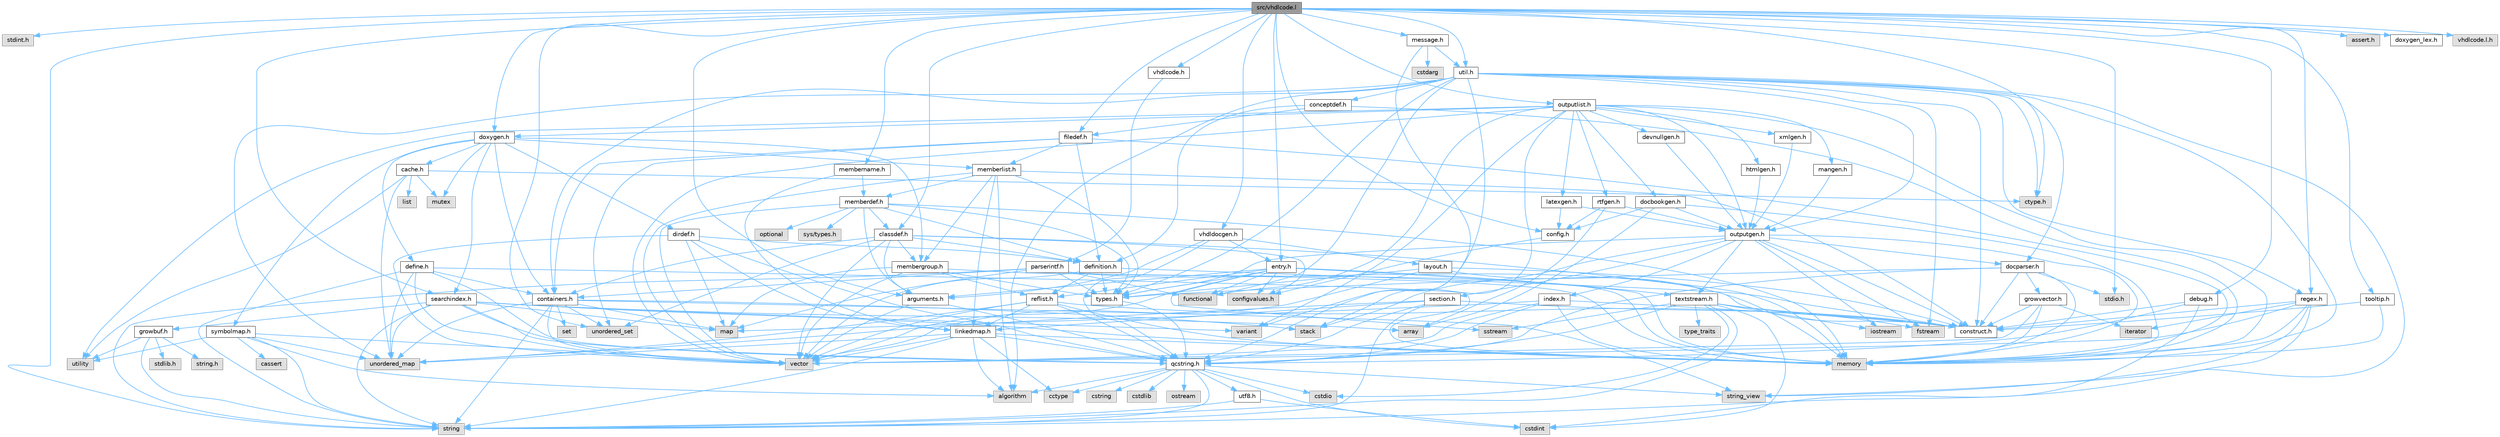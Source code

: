 digraph "src/vhdlcode.l"
{
 // INTERACTIVE_SVG=YES
 // LATEX_PDF_SIZE
  bgcolor="transparent";
  edge [fontname=Helvetica,fontsize=10,labelfontname=Helvetica,labelfontsize=10];
  node [fontname=Helvetica,fontsize=10,shape=box,height=0.2,width=0.4];
  Node1 [id="Node000001",label="src/vhdlcode.l",height=0.2,width=0.4,color="gray40", fillcolor="grey60", style="filled", fontcolor="black",tooltip=" "];
  Node1 -> Node2 [id="edge1_Node000001_Node000002",color="steelblue1",style="solid",tooltip=" "];
  Node2 [id="Node000002",label="stdint.h",height=0.2,width=0.4,color="grey60", fillcolor="#E0E0E0", style="filled",tooltip=" "];
  Node1 -> Node3 [id="edge2_Node000001_Node000003",color="steelblue1",style="solid",tooltip=" "];
  Node3 [id="Node000003",label="unordered_set",height=0.2,width=0.4,color="grey60", fillcolor="#E0E0E0", style="filled",tooltip=" "];
  Node1 -> Node4 [id="edge3_Node000001_Node000004",color="steelblue1",style="solid",tooltip=" "];
  Node4 [id="Node000004",label="string",height=0.2,width=0.4,color="grey60", fillcolor="#E0E0E0", style="filled",tooltip=" "];
  Node1 -> Node5 [id="edge4_Node000001_Node000005",color="steelblue1",style="solid",tooltip=" "];
  Node5 [id="Node000005",label="stdio.h",height=0.2,width=0.4,color="grey60", fillcolor="#E0E0E0", style="filled",tooltip=" "];
  Node1 -> Node6 [id="edge5_Node000001_Node000006",color="steelblue1",style="solid",tooltip=" "];
  Node6 [id="Node000006",label="assert.h",height=0.2,width=0.4,color="grey60", fillcolor="#E0E0E0", style="filled",tooltip=" "];
  Node1 -> Node7 [id="edge6_Node000001_Node000007",color="steelblue1",style="solid",tooltip=" "];
  Node7 [id="Node000007",label="ctype.h",height=0.2,width=0.4,color="grey60", fillcolor="#E0E0E0", style="filled",tooltip=" "];
  Node1 -> Node8 [id="edge7_Node000001_Node000008",color="steelblue1",style="solid",tooltip=" "];
  Node8 [id="Node000008",label="vhdlcode.h",height=0.2,width=0.4,color="grey40", fillcolor="white", style="filled",URL="$d7/dfe/vhdlcode_8h.html",tooltip=" "];
  Node8 -> Node9 [id="edge8_Node000008_Node000009",color="steelblue1",style="solid",tooltip=" "];
  Node9 [id="Node000009",label="parserintf.h",height=0.2,width=0.4,color="grey40", fillcolor="white", style="filled",URL="$da/d55/parserintf_8h.html",tooltip=" "];
  Node9 -> Node10 [id="edge9_Node000009_Node000010",color="steelblue1",style="solid",tooltip=" "];
  Node10 [id="Node000010",label="functional",height=0.2,width=0.4,color="grey60", fillcolor="#E0E0E0", style="filled",tooltip=" "];
  Node9 -> Node11 [id="edge10_Node000009_Node000011",color="steelblue1",style="solid",tooltip=" "];
  Node11 [id="Node000011",label="memory",height=0.2,width=0.4,color="grey60", fillcolor="#E0E0E0", style="filled",tooltip=" "];
  Node9 -> Node12 [id="edge11_Node000009_Node000012",color="steelblue1",style="solid",tooltip=" "];
  Node12 [id="Node000012",label="map",height=0.2,width=0.4,color="grey60", fillcolor="#E0E0E0", style="filled",tooltip=" "];
  Node9 -> Node4 [id="edge12_Node000009_Node000004",color="steelblue1",style="solid",tooltip=" "];
  Node9 -> Node13 [id="edge13_Node000009_Node000013",color="steelblue1",style="solid",tooltip=" "];
  Node13 [id="Node000013",label="types.h",height=0.2,width=0.4,color="grey40", fillcolor="white", style="filled",URL="$d9/d49/types_8h.html",tooltip="This file contains a number of basic enums and types."];
  Node13 -> Node14 [id="edge14_Node000013_Node000014",color="steelblue1",style="solid",tooltip=" "];
  Node14 [id="Node000014",label="qcstring.h",height=0.2,width=0.4,color="grey40", fillcolor="white", style="filled",URL="$d7/d5c/qcstring_8h.html",tooltip=" "];
  Node14 -> Node4 [id="edge15_Node000014_Node000004",color="steelblue1",style="solid",tooltip=" "];
  Node14 -> Node15 [id="edge16_Node000014_Node000015",color="steelblue1",style="solid",tooltip=" "];
  Node15 [id="Node000015",label="string_view",height=0.2,width=0.4,color="grey60", fillcolor="#E0E0E0", style="filled",tooltip=" "];
  Node14 -> Node16 [id="edge17_Node000014_Node000016",color="steelblue1",style="solid",tooltip=" "];
  Node16 [id="Node000016",label="algorithm",height=0.2,width=0.4,color="grey60", fillcolor="#E0E0E0", style="filled",tooltip=" "];
  Node14 -> Node17 [id="edge18_Node000014_Node000017",color="steelblue1",style="solid",tooltip=" "];
  Node17 [id="Node000017",label="cctype",height=0.2,width=0.4,color="grey60", fillcolor="#E0E0E0", style="filled",tooltip=" "];
  Node14 -> Node18 [id="edge19_Node000014_Node000018",color="steelblue1",style="solid",tooltip=" "];
  Node18 [id="Node000018",label="cstring",height=0.2,width=0.4,color="grey60", fillcolor="#E0E0E0", style="filled",tooltip=" "];
  Node14 -> Node19 [id="edge20_Node000014_Node000019",color="steelblue1",style="solid",tooltip=" "];
  Node19 [id="Node000019",label="cstdio",height=0.2,width=0.4,color="grey60", fillcolor="#E0E0E0", style="filled",tooltip=" "];
  Node14 -> Node20 [id="edge21_Node000014_Node000020",color="steelblue1",style="solid",tooltip=" "];
  Node20 [id="Node000020",label="cstdlib",height=0.2,width=0.4,color="grey60", fillcolor="#E0E0E0", style="filled",tooltip=" "];
  Node14 -> Node21 [id="edge22_Node000014_Node000021",color="steelblue1",style="solid",tooltip=" "];
  Node21 [id="Node000021",label="cstdint",height=0.2,width=0.4,color="grey60", fillcolor="#E0E0E0", style="filled",tooltip=" "];
  Node14 -> Node22 [id="edge23_Node000014_Node000022",color="steelblue1",style="solid",tooltip=" "];
  Node22 [id="Node000022",label="ostream",height=0.2,width=0.4,color="grey60", fillcolor="#E0E0E0", style="filled",tooltip=" "];
  Node14 -> Node23 [id="edge24_Node000014_Node000023",color="steelblue1",style="solid",tooltip=" "];
  Node23 [id="Node000023",label="utf8.h",height=0.2,width=0.4,color="grey40", fillcolor="white", style="filled",URL="$db/d7c/utf8_8h.html",tooltip="Various UTF8 related helper functions."];
  Node23 -> Node21 [id="edge25_Node000023_Node000021",color="steelblue1",style="solid",tooltip=" "];
  Node23 -> Node4 [id="edge26_Node000023_Node000004",color="steelblue1",style="solid",tooltip=" "];
  Node9 -> Node24 [id="edge27_Node000009_Node000024",color="steelblue1",style="solid",tooltip=" "];
  Node24 [id="Node000024",label="containers.h",height=0.2,width=0.4,color="grey40", fillcolor="white", style="filled",URL="$d5/d75/containers_8h.html",tooltip=" "];
  Node24 -> Node25 [id="edge28_Node000024_Node000025",color="steelblue1",style="solid",tooltip=" "];
  Node25 [id="Node000025",label="vector",height=0.2,width=0.4,color="grey60", fillcolor="#E0E0E0", style="filled",tooltip=" "];
  Node24 -> Node4 [id="edge29_Node000024_Node000004",color="steelblue1",style="solid",tooltip=" "];
  Node24 -> Node15 [id="edge30_Node000024_Node000015",color="steelblue1",style="solid",tooltip=" "];
  Node24 -> Node26 [id="edge31_Node000024_Node000026",color="steelblue1",style="solid",tooltip=" "];
  Node26 [id="Node000026",label="set",height=0.2,width=0.4,color="grey60", fillcolor="#E0E0E0", style="filled",tooltip=" "];
  Node24 -> Node12 [id="edge32_Node000024_Node000012",color="steelblue1",style="solid",tooltip=" "];
  Node24 -> Node3 [id="edge33_Node000024_Node000003",color="steelblue1",style="solid",tooltip=" "];
  Node24 -> Node27 [id="edge34_Node000024_Node000027",color="steelblue1",style="solid",tooltip=" "];
  Node27 [id="Node000027",label="unordered_map",height=0.2,width=0.4,color="grey60", fillcolor="#E0E0E0", style="filled",tooltip=" "];
  Node24 -> Node28 [id="edge35_Node000024_Node000028",color="steelblue1",style="solid",tooltip=" "];
  Node28 [id="Node000028",label="stack",height=0.2,width=0.4,color="grey60", fillcolor="#E0E0E0", style="filled",tooltip=" "];
  Node9 -> Node29 [id="edge36_Node000009_Node000029",color="steelblue1",style="solid",tooltip=" "];
  Node29 [id="Node000029",label="construct.h",height=0.2,width=0.4,color="grey40", fillcolor="white", style="filled",URL="$d7/dfc/construct_8h.html",tooltip=" "];
  Node1 -> Node30 [id="edge37_Node000001_Node000030",color="steelblue1",style="solid",tooltip=" "];
  Node30 [id="Node000030",label="entry.h",height=0.2,width=0.4,color="grey40", fillcolor="white", style="filled",URL="$d1/dc6/entry_8h.html",tooltip=" "];
  Node30 -> Node25 [id="edge38_Node000030_Node000025",color="steelblue1",style="solid",tooltip=" "];
  Node30 -> Node11 [id="edge39_Node000030_Node000011",color="steelblue1",style="solid",tooltip=" "];
  Node30 -> Node31 [id="edge40_Node000030_Node000031",color="steelblue1",style="solid",tooltip=" "];
  Node31 [id="Node000031",label="sstream",height=0.2,width=0.4,color="grey60", fillcolor="#E0E0E0", style="filled",tooltip=" "];
  Node30 -> Node10 [id="edge41_Node000030_Node000010",color="steelblue1",style="solid",tooltip=" "];
  Node30 -> Node13 [id="edge42_Node000030_Node000013",color="steelblue1",style="solid",tooltip=" "];
  Node30 -> Node32 [id="edge43_Node000030_Node000032",color="steelblue1",style="solid",tooltip=" "];
  Node32 [id="Node000032",label="arguments.h",height=0.2,width=0.4,color="grey40", fillcolor="white", style="filled",URL="$df/d9b/arguments_8h.html",tooltip=" "];
  Node32 -> Node25 [id="edge44_Node000032_Node000025",color="steelblue1",style="solid",tooltip=" "];
  Node32 -> Node14 [id="edge45_Node000032_Node000014",color="steelblue1",style="solid",tooltip=" "];
  Node30 -> Node33 [id="edge46_Node000030_Node000033",color="steelblue1",style="solid",tooltip=" "];
  Node33 [id="Node000033",label="reflist.h",height=0.2,width=0.4,color="grey40", fillcolor="white", style="filled",URL="$d1/d02/reflist_8h.html",tooltip=" "];
  Node33 -> Node25 [id="edge47_Node000033_Node000025",color="steelblue1",style="solid",tooltip=" "];
  Node33 -> Node27 [id="edge48_Node000033_Node000027",color="steelblue1",style="solid",tooltip=" "];
  Node33 -> Node11 [id="edge49_Node000033_Node000011",color="steelblue1",style="solid",tooltip=" "];
  Node33 -> Node14 [id="edge50_Node000033_Node000014",color="steelblue1",style="solid",tooltip=" "];
  Node33 -> Node34 [id="edge51_Node000033_Node000034",color="steelblue1",style="solid",tooltip=" "];
  Node34 [id="Node000034",label="linkedmap.h",height=0.2,width=0.4,color="grey40", fillcolor="white", style="filled",URL="$da/de1/linkedmap_8h.html",tooltip=" "];
  Node34 -> Node27 [id="edge52_Node000034_Node000027",color="steelblue1",style="solid",tooltip=" "];
  Node34 -> Node25 [id="edge53_Node000034_Node000025",color="steelblue1",style="solid",tooltip=" "];
  Node34 -> Node11 [id="edge54_Node000034_Node000011",color="steelblue1",style="solid",tooltip=" "];
  Node34 -> Node4 [id="edge55_Node000034_Node000004",color="steelblue1",style="solid",tooltip=" "];
  Node34 -> Node16 [id="edge56_Node000034_Node000016",color="steelblue1",style="solid",tooltip=" "];
  Node34 -> Node17 [id="edge57_Node000034_Node000017",color="steelblue1",style="solid",tooltip=" "];
  Node34 -> Node14 [id="edge58_Node000034_Node000014",color="steelblue1",style="solid",tooltip=" "];
  Node33 -> Node29 [id="edge59_Node000033_Node000029",color="steelblue1",style="solid",tooltip=" "];
  Node30 -> Node35 [id="edge60_Node000030_Node000035",color="steelblue1",style="solid",tooltip=" "];
  Node35 [id="Node000035",label="textstream.h",height=0.2,width=0.4,color="grey40", fillcolor="white", style="filled",URL="$d4/d7d/textstream_8h.html",tooltip=" "];
  Node35 -> Node4 [id="edge61_Node000035_Node000004",color="steelblue1",style="solid",tooltip=" "];
  Node35 -> Node36 [id="edge62_Node000035_Node000036",color="steelblue1",style="solid",tooltip=" "];
  Node36 [id="Node000036",label="iostream",height=0.2,width=0.4,color="grey60", fillcolor="#E0E0E0", style="filled",tooltip=" "];
  Node35 -> Node31 [id="edge63_Node000035_Node000031",color="steelblue1",style="solid",tooltip=" "];
  Node35 -> Node21 [id="edge64_Node000035_Node000021",color="steelblue1",style="solid",tooltip=" "];
  Node35 -> Node19 [id="edge65_Node000035_Node000019",color="steelblue1",style="solid",tooltip=" "];
  Node35 -> Node37 [id="edge66_Node000035_Node000037",color="steelblue1",style="solid",tooltip=" "];
  Node37 [id="Node000037",label="fstream",height=0.2,width=0.4,color="grey60", fillcolor="#E0E0E0", style="filled",tooltip=" "];
  Node35 -> Node38 [id="edge67_Node000035_Node000038",color="steelblue1",style="solid",tooltip=" "];
  Node38 [id="Node000038",label="type_traits",height=0.2,width=0.4,color="grey60", fillcolor="#E0E0E0", style="filled",tooltip=" "];
  Node35 -> Node14 [id="edge68_Node000035_Node000014",color="steelblue1",style="solid",tooltip=" "];
  Node35 -> Node29 [id="edge69_Node000035_Node000029",color="steelblue1",style="solid",tooltip=" "];
  Node30 -> Node39 [id="edge70_Node000030_Node000039",color="steelblue1",style="solid",tooltip=" "];
  Node39 [id="Node000039",label="configvalues.h",height=0.2,width=0.4,color="grey60", fillcolor="#E0E0E0", style="filled",tooltip=" "];
  Node1 -> Node40 [id="edge71_Node000001_Node000040",color="steelblue1",style="solid",tooltip=" "];
  Node40 [id="Node000040",label="doxygen.h",height=0.2,width=0.4,color="grey40", fillcolor="white", style="filled",URL="$d1/da1/doxygen_8h.html",tooltip=" "];
  Node40 -> Node41 [id="edge72_Node000040_Node000041",color="steelblue1",style="solid",tooltip=" "];
  Node41 [id="Node000041",label="mutex",height=0.2,width=0.4,color="grey60", fillcolor="#E0E0E0", style="filled",tooltip=" "];
  Node40 -> Node24 [id="edge73_Node000040_Node000024",color="steelblue1",style="solid",tooltip=" "];
  Node40 -> Node42 [id="edge74_Node000040_Node000042",color="steelblue1",style="solid",tooltip=" "];
  Node42 [id="Node000042",label="membergroup.h",height=0.2,width=0.4,color="grey40", fillcolor="white", style="filled",URL="$d9/d11/membergroup_8h.html",tooltip=" "];
  Node42 -> Node25 [id="edge75_Node000042_Node000025",color="steelblue1",style="solid",tooltip=" "];
  Node42 -> Node12 [id="edge76_Node000042_Node000012",color="steelblue1",style="solid",tooltip=" "];
  Node42 -> Node11 [id="edge77_Node000042_Node000011",color="steelblue1",style="solid",tooltip=" "];
  Node42 -> Node13 [id="edge78_Node000042_Node000013",color="steelblue1",style="solid",tooltip=" "];
  Node42 -> Node33 [id="edge79_Node000042_Node000033",color="steelblue1",style="solid",tooltip=" "];
  Node40 -> Node43 [id="edge80_Node000040_Node000043",color="steelblue1",style="solid",tooltip=" "];
  Node43 [id="Node000043",label="dirdef.h",height=0.2,width=0.4,color="grey40", fillcolor="white", style="filled",URL="$d6/d15/dirdef_8h.html",tooltip=" "];
  Node43 -> Node25 [id="edge81_Node000043_Node000025",color="steelblue1",style="solid",tooltip=" "];
  Node43 -> Node12 [id="edge82_Node000043_Node000012",color="steelblue1",style="solid",tooltip=" "];
  Node43 -> Node14 [id="edge83_Node000043_Node000014",color="steelblue1",style="solid",tooltip=" "];
  Node43 -> Node34 [id="edge84_Node000043_Node000034",color="steelblue1",style="solid",tooltip=" "];
  Node43 -> Node44 [id="edge85_Node000043_Node000044",color="steelblue1",style="solid",tooltip=" "];
  Node44 [id="Node000044",label="definition.h",height=0.2,width=0.4,color="grey40", fillcolor="white", style="filled",URL="$df/da1/definition_8h.html",tooltip=" "];
  Node44 -> Node25 [id="edge86_Node000044_Node000025",color="steelblue1",style="solid",tooltip=" "];
  Node44 -> Node13 [id="edge87_Node000044_Node000013",color="steelblue1",style="solid",tooltip=" "];
  Node44 -> Node33 [id="edge88_Node000044_Node000033",color="steelblue1",style="solid",tooltip=" "];
  Node44 -> Node29 [id="edge89_Node000044_Node000029",color="steelblue1",style="solid",tooltip=" "];
  Node40 -> Node45 [id="edge90_Node000040_Node000045",color="steelblue1",style="solid",tooltip=" "];
  Node45 [id="Node000045",label="memberlist.h",height=0.2,width=0.4,color="grey40", fillcolor="white", style="filled",URL="$dd/d78/memberlist_8h.html",tooltip=" "];
  Node45 -> Node25 [id="edge91_Node000045_Node000025",color="steelblue1",style="solid",tooltip=" "];
  Node45 -> Node16 [id="edge92_Node000045_Node000016",color="steelblue1",style="solid",tooltip=" "];
  Node45 -> Node46 [id="edge93_Node000045_Node000046",color="steelblue1",style="solid",tooltip=" "];
  Node46 [id="Node000046",label="memberdef.h",height=0.2,width=0.4,color="grey40", fillcolor="white", style="filled",URL="$d4/d46/memberdef_8h.html",tooltip=" "];
  Node46 -> Node25 [id="edge94_Node000046_Node000025",color="steelblue1",style="solid",tooltip=" "];
  Node46 -> Node11 [id="edge95_Node000046_Node000011",color="steelblue1",style="solid",tooltip=" "];
  Node46 -> Node47 [id="edge96_Node000046_Node000047",color="steelblue1",style="solid",tooltip=" "];
  Node47 [id="Node000047",label="optional",height=0.2,width=0.4,color="grey60", fillcolor="#E0E0E0", style="filled",tooltip=" "];
  Node46 -> Node48 [id="edge97_Node000046_Node000048",color="steelblue1",style="solid",tooltip=" "];
  Node48 [id="Node000048",label="sys/types.h",height=0.2,width=0.4,color="grey60", fillcolor="#E0E0E0", style="filled",tooltip=" "];
  Node46 -> Node13 [id="edge98_Node000046_Node000013",color="steelblue1",style="solid",tooltip=" "];
  Node46 -> Node44 [id="edge99_Node000046_Node000044",color="steelblue1",style="solid",tooltip=" "];
  Node46 -> Node32 [id="edge100_Node000046_Node000032",color="steelblue1",style="solid",tooltip=" "];
  Node46 -> Node49 [id="edge101_Node000046_Node000049",color="steelblue1",style="solid",tooltip=" "];
  Node49 [id="Node000049",label="classdef.h",height=0.2,width=0.4,color="grey40", fillcolor="white", style="filled",URL="$d1/da6/classdef_8h.html",tooltip=" "];
  Node49 -> Node11 [id="edge102_Node000049_Node000011",color="steelblue1",style="solid",tooltip=" "];
  Node49 -> Node25 [id="edge103_Node000049_Node000025",color="steelblue1",style="solid",tooltip=" "];
  Node49 -> Node3 [id="edge104_Node000049_Node000003",color="steelblue1",style="solid",tooltip=" "];
  Node49 -> Node24 [id="edge105_Node000049_Node000024",color="steelblue1",style="solid",tooltip=" "];
  Node49 -> Node44 [id="edge106_Node000049_Node000044",color="steelblue1",style="solid",tooltip=" "];
  Node49 -> Node32 [id="edge107_Node000049_Node000032",color="steelblue1",style="solid",tooltip=" "];
  Node49 -> Node42 [id="edge108_Node000049_Node000042",color="steelblue1",style="solid",tooltip=" "];
  Node49 -> Node39 [id="edge109_Node000049_Node000039",color="steelblue1",style="solid",tooltip=" "];
  Node45 -> Node34 [id="edge110_Node000045_Node000034",color="steelblue1",style="solid",tooltip=" "];
  Node45 -> Node13 [id="edge111_Node000045_Node000013",color="steelblue1",style="solid",tooltip=" "];
  Node45 -> Node42 [id="edge112_Node000045_Node000042",color="steelblue1",style="solid",tooltip=" "];
  Node45 -> Node29 [id="edge113_Node000045_Node000029",color="steelblue1",style="solid",tooltip=" "];
  Node40 -> Node50 [id="edge114_Node000040_Node000050",color="steelblue1",style="solid",tooltip=" "];
  Node50 [id="Node000050",label="define.h",height=0.2,width=0.4,color="grey40", fillcolor="white", style="filled",URL="$df/d67/define_8h.html",tooltip=" "];
  Node50 -> Node25 [id="edge115_Node000050_Node000025",color="steelblue1",style="solid",tooltip=" "];
  Node50 -> Node11 [id="edge116_Node000050_Node000011",color="steelblue1",style="solid",tooltip=" "];
  Node50 -> Node4 [id="edge117_Node000050_Node000004",color="steelblue1",style="solid",tooltip=" "];
  Node50 -> Node27 [id="edge118_Node000050_Node000027",color="steelblue1",style="solid",tooltip=" "];
  Node50 -> Node14 [id="edge119_Node000050_Node000014",color="steelblue1",style="solid",tooltip=" "];
  Node50 -> Node24 [id="edge120_Node000050_Node000024",color="steelblue1",style="solid",tooltip=" "];
  Node40 -> Node51 [id="edge121_Node000040_Node000051",color="steelblue1",style="solid",tooltip=" "];
  Node51 [id="Node000051",label="cache.h",height=0.2,width=0.4,color="grey40", fillcolor="white", style="filled",URL="$d3/d26/cache_8h.html",tooltip=" "];
  Node51 -> Node52 [id="edge122_Node000051_Node000052",color="steelblue1",style="solid",tooltip=" "];
  Node52 [id="Node000052",label="list",height=0.2,width=0.4,color="grey60", fillcolor="#E0E0E0", style="filled",tooltip=" "];
  Node51 -> Node27 [id="edge123_Node000051_Node000027",color="steelblue1",style="solid",tooltip=" "];
  Node51 -> Node41 [id="edge124_Node000051_Node000041",color="steelblue1",style="solid",tooltip=" "];
  Node51 -> Node53 [id="edge125_Node000051_Node000053",color="steelblue1",style="solid",tooltip=" "];
  Node53 [id="Node000053",label="utility",height=0.2,width=0.4,color="grey60", fillcolor="#E0E0E0", style="filled",tooltip=" "];
  Node51 -> Node7 [id="edge126_Node000051_Node000007",color="steelblue1",style="solid",tooltip=" "];
  Node40 -> Node54 [id="edge127_Node000040_Node000054",color="steelblue1",style="solid",tooltip=" "];
  Node54 [id="Node000054",label="symbolmap.h",height=0.2,width=0.4,color="grey40", fillcolor="white", style="filled",URL="$d7/ddd/symbolmap_8h.html",tooltip=" "];
  Node54 -> Node16 [id="edge128_Node000054_Node000016",color="steelblue1",style="solid",tooltip=" "];
  Node54 -> Node27 [id="edge129_Node000054_Node000027",color="steelblue1",style="solid",tooltip=" "];
  Node54 -> Node25 [id="edge130_Node000054_Node000025",color="steelblue1",style="solid",tooltip=" "];
  Node54 -> Node4 [id="edge131_Node000054_Node000004",color="steelblue1",style="solid",tooltip=" "];
  Node54 -> Node53 [id="edge132_Node000054_Node000053",color="steelblue1",style="solid",tooltip=" "];
  Node54 -> Node55 [id="edge133_Node000054_Node000055",color="steelblue1",style="solid",tooltip=" "];
  Node55 [id="Node000055",label="cassert",height=0.2,width=0.4,color="grey60", fillcolor="#E0E0E0", style="filled",tooltip=" "];
  Node40 -> Node56 [id="edge134_Node000040_Node000056",color="steelblue1",style="solid",tooltip=" "];
  Node56 [id="Node000056",label="searchindex.h",height=0.2,width=0.4,color="grey40", fillcolor="white", style="filled",URL="$de/d07/searchindex_8h.html",tooltip="Web server based search engine."];
  Node56 -> Node11 [id="edge135_Node000056_Node000011",color="steelblue1",style="solid",tooltip=" "];
  Node56 -> Node25 [id="edge136_Node000056_Node000025",color="steelblue1",style="solid",tooltip=" "];
  Node56 -> Node12 [id="edge137_Node000056_Node000012",color="steelblue1",style="solid",tooltip=" "];
  Node56 -> Node27 [id="edge138_Node000056_Node000027",color="steelblue1",style="solid",tooltip=" "];
  Node56 -> Node4 [id="edge139_Node000056_Node000004",color="steelblue1",style="solid",tooltip=" "];
  Node56 -> Node57 [id="edge140_Node000056_Node000057",color="steelblue1",style="solid",tooltip=" "];
  Node57 [id="Node000057",label="array",height=0.2,width=0.4,color="grey60", fillcolor="#E0E0E0", style="filled",tooltip=" "];
  Node56 -> Node58 [id="edge141_Node000056_Node000058",color="steelblue1",style="solid",tooltip=" "];
  Node58 [id="Node000058",label="variant",height=0.2,width=0.4,color="grey60", fillcolor="#E0E0E0", style="filled",tooltip=" "];
  Node56 -> Node14 [id="edge142_Node000056_Node000014",color="steelblue1",style="solid",tooltip=" "];
  Node56 -> Node59 [id="edge143_Node000056_Node000059",color="steelblue1",style="solid",tooltip=" "];
  Node59 [id="Node000059",label="growbuf.h",height=0.2,width=0.4,color="grey40", fillcolor="white", style="filled",URL="$dd/d72/growbuf_8h.html",tooltip=" "];
  Node59 -> Node53 [id="edge144_Node000059_Node000053",color="steelblue1",style="solid",tooltip=" "];
  Node59 -> Node60 [id="edge145_Node000059_Node000060",color="steelblue1",style="solid",tooltip=" "];
  Node60 [id="Node000060",label="stdlib.h",height=0.2,width=0.4,color="grey60", fillcolor="#E0E0E0", style="filled",tooltip=" "];
  Node59 -> Node61 [id="edge146_Node000059_Node000061",color="steelblue1",style="solid",tooltip=" "];
  Node61 [id="Node000061",label="string.h",height=0.2,width=0.4,color="grey60", fillcolor="#E0E0E0", style="filled",tooltip=" "];
  Node59 -> Node4 [id="edge147_Node000059_Node000004",color="steelblue1",style="solid",tooltip=" "];
  Node1 -> Node62 [id="edge148_Node000001_Node000062",color="steelblue1",style="solid",tooltip=" "];
  Node62 [id="Node000062",label="message.h",height=0.2,width=0.4,color="grey40", fillcolor="white", style="filled",URL="$d2/d0d/message_8h.html",tooltip=" "];
  Node62 -> Node63 [id="edge149_Node000062_Node000063",color="steelblue1",style="solid",tooltip=" "];
  Node63 [id="Node000063",label="cstdarg",height=0.2,width=0.4,color="grey60", fillcolor="#E0E0E0", style="filled",tooltip=" "];
  Node62 -> Node14 [id="edge150_Node000062_Node000014",color="steelblue1",style="solid",tooltip=" "];
  Node62 -> Node64 [id="edge151_Node000062_Node000064",color="steelblue1",style="solid",tooltip=" "];
  Node64 [id="Node000064",label="util.h",height=0.2,width=0.4,color="grey40", fillcolor="white", style="filled",URL="$d8/d3c/util_8h.html",tooltip="A bunch of utility functions."];
  Node64 -> Node11 [id="edge152_Node000064_Node000011",color="steelblue1",style="solid",tooltip=" "];
  Node64 -> Node27 [id="edge153_Node000064_Node000027",color="steelblue1",style="solid",tooltip=" "];
  Node64 -> Node16 [id="edge154_Node000064_Node000016",color="steelblue1",style="solid",tooltip=" "];
  Node64 -> Node10 [id="edge155_Node000064_Node000010",color="steelblue1",style="solid",tooltip=" "];
  Node64 -> Node37 [id="edge156_Node000064_Node000037",color="steelblue1",style="solid",tooltip=" "];
  Node64 -> Node58 [id="edge157_Node000064_Node000058",color="steelblue1",style="solid",tooltip=" "];
  Node64 -> Node15 [id="edge158_Node000064_Node000015",color="steelblue1",style="solid",tooltip=" "];
  Node64 -> Node7 [id="edge159_Node000064_Node000007",color="steelblue1",style="solid",tooltip=" "];
  Node64 -> Node13 [id="edge160_Node000064_Node000013",color="steelblue1",style="solid",tooltip=" "];
  Node64 -> Node65 [id="edge161_Node000064_Node000065",color="steelblue1",style="solid",tooltip=" "];
  Node65 [id="Node000065",label="docparser.h",height=0.2,width=0.4,color="grey40", fillcolor="white", style="filled",URL="$de/d9c/docparser_8h.html",tooltip=" "];
  Node65 -> Node5 [id="edge162_Node000065_Node000005",color="steelblue1",style="solid",tooltip=" "];
  Node65 -> Node11 [id="edge163_Node000065_Node000011",color="steelblue1",style="solid",tooltip=" "];
  Node65 -> Node14 [id="edge164_Node000065_Node000014",color="steelblue1",style="solid",tooltip=" "];
  Node65 -> Node66 [id="edge165_Node000065_Node000066",color="steelblue1",style="solid",tooltip=" "];
  Node66 [id="Node000066",label="growvector.h",height=0.2,width=0.4,color="grey40", fillcolor="white", style="filled",URL="$d7/d50/growvector_8h.html",tooltip=" "];
  Node66 -> Node25 [id="edge166_Node000066_Node000025",color="steelblue1",style="solid",tooltip=" "];
  Node66 -> Node11 [id="edge167_Node000066_Node000011",color="steelblue1",style="solid",tooltip=" "];
  Node66 -> Node67 [id="edge168_Node000066_Node000067",color="steelblue1",style="solid",tooltip=" "];
  Node67 [id="Node000067",label="iterator",height=0.2,width=0.4,color="grey60", fillcolor="#E0E0E0", style="filled",tooltip=" "];
  Node66 -> Node29 [id="edge169_Node000066_Node000029",color="steelblue1",style="solid",tooltip=" "];
  Node65 -> Node29 [id="edge170_Node000065_Node000029",color="steelblue1",style="solid",tooltip=" "];
  Node65 -> Node13 [id="edge171_Node000065_Node000013",color="steelblue1",style="solid",tooltip=" "];
  Node64 -> Node24 [id="edge172_Node000064_Node000024",color="steelblue1",style="solid",tooltip=" "];
  Node64 -> Node68 [id="edge173_Node000064_Node000068",color="steelblue1",style="solid",tooltip=" "];
  Node68 [id="Node000068",label="outputgen.h",height=0.2,width=0.4,color="grey40", fillcolor="white", style="filled",URL="$df/d06/outputgen_8h.html",tooltip=" "];
  Node68 -> Node11 [id="edge174_Node000068_Node000011",color="steelblue1",style="solid",tooltip=" "];
  Node68 -> Node28 [id="edge175_Node000068_Node000028",color="steelblue1",style="solid",tooltip=" "];
  Node68 -> Node36 [id="edge176_Node000068_Node000036",color="steelblue1",style="solid",tooltip=" "];
  Node68 -> Node37 [id="edge177_Node000068_Node000037",color="steelblue1",style="solid",tooltip=" "];
  Node68 -> Node13 [id="edge178_Node000068_Node000013",color="steelblue1",style="solid",tooltip=" "];
  Node68 -> Node69 [id="edge179_Node000068_Node000069",color="steelblue1",style="solid",tooltip=" "];
  Node69 [id="Node000069",label="index.h",height=0.2,width=0.4,color="grey40", fillcolor="white", style="filled",URL="$d1/db5/index_8h.html",tooltip=" "];
  Node69 -> Node11 [id="edge180_Node000069_Node000011",color="steelblue1",style="solid",tooltip=" "];
  Node69 -> Node25 [id="edge181_Node000069_Node000025",color="steelblue1",style="solid",tooltip=" "];
  Node69 -> Node12 [id="edge182_Node000069_Node000012",color="steelblue1",style="solid",tooltip=" "];
  Node69 -> Node14 [id="edge183_Node000069_Node000014",color="steelblue1",style="solid",tooltip=" "];
  Node69 -> Node29 [id="edge184_Node000069_Node000029",color="steelblue1",style="solid",tooltip=" "];
  Node68 -> Node70 [id="edge185_Node000068_Node000070",color="steelblue1",style="solid",tooltip=" "];
  Node70 [id="Node000070",label="section.h",height=0.2,width=0.4,color="grey40", fillcolor="white", style="filled",URL="$d1/d2a/section_8h.html",tooltip=" "];
  Node70 -> Node4 [id="edge186_Node000070_Node000004",color="steelblue1",style="solid",tooltip=" "];
  Node70 -> Node27 [id="edge187_Node000070_Node000027",color="steelblue1",style="solid",tooltip=" "];
  Node70 -> Node14 [id="edge188_Node000070_Node000014",color="steelblue1",style="solid",tooltip=" "];
  Node70 -> Node34 [id="edge189_Node000070_Node000034",color="steelblue1",style="solid",tooltip=" "];
  Node70 -> Node29 [id="edge190_Node000070_Node000029",color="steelblue1",style="solid",tooltip=" "];
  Node68 -> Node35 [id="edge191_Node000068_Node000035",color="steelblue1",style="solid",tooltip=" "];
  Node68 -> Node65 [id="edge192_Node000068_Node000065",color="steelblue1",style="solid",tooltip=" "];
  Node68 -> Node29 [id="edge193_Node000068_Node000029",color="steelblue1",style="solid",tooltip=" "];
  Node64 -> Node71 [id="edge194_Node000064_Node000071",color="steelblue1",style="solid",tooltip=" "];
  Node71 [id="Node000071",label="regex.h",height=0.2,width=0.4,color="grey40", fillcolor="white", style="filled",URL="$d1/d21/regex_8h.html",tooltip=" "];
  Node71 -> Node11 [id="edge195_Node000071_Node000011",color="steelblue1",style="solid",tooltip=" "];
  Node71 -> Node4 [id="edge196_Node000071_Node000004",color="steelblue1",style="solid",tooltip=" "];
  Node71 -> Node15 [id="edge197_Node000071_Node000015",color="steelblue1",style="solid",tooltip=" "];
  Node71 -> Node25 [id="edge198_Node000071_Node000025",color="steelblue1",style="solid",tooltip=" "];
  Node71 -> Node67 [id="edge199_Node000071_Node000067",color="steelblue1",style="solid",tooltip=" "];
  Node71 -> Node29 [id="edge200_Node000071_Node000029",color="steelblue1",style="solid",tooltip=" "];
  Node64 -> Node72 [id="edge201_Node000064_Node000072",color="steelblue1",style="solid",tooltip=" "];
  Node72 [id="Node000072",label="conceptdef.h",height=0.2,width=0.4,color="grey40", fillcolor="white", style="filled",URL="$da/df1/conceptdef_8h.html",tooltip=" "];
  Node72 -> Node11 [id="edge202_Node000072_Node000011",color="steelblue1",style="solid",tooltip=" "];
  Node72 -> Node44 [id="edge203_Node000072_Node000044",color="steelblue1",style="solid",tooltip=" "];
  Node72 -> Node73 [id="edge204_Node000072_Node000073",color="steelblue1",style="solid",tooltip=" "];
  Node73 [id="Node000073",label="filedef.h",height=0.2,width=0.4,color="grey40", fillcolor="white", style="filled",URL="$d4/d3a/filedef_8h.html",tooltip=" "];
  Node73 -> Node11 [id="edge205_Node000073_Node000011",color="steelblue1",style="solid",tooltip=" "];
  Node73 -> Node3 [id="edge206_Node000073_Node000003",color="steelblue1",style="solid",tooltip=" "];
  Node73 -> Node44 [id="edge207_Node000073_Node000044",color="steelblue1",style="solid",tooltip=" "];
  Node73 -> Node45 [id="edge208_Node000073_Node000045",color="steelblue1",style="solid",tooltip=" "];
  Node73 -> Node24 [id="edge209_Node000073_Node000024",color="steelblue1",style="solid",tooltip=" "];
  Node64 -> Node29 [id="edge210_Node000064_Node000029",color="steelblue1",style="solid",tooltip=" "];
  Node1 -> Node74 [id="edge211_Node000001_Node000074",color="steelblue1",style="solid",tooltip=" "];
  Node74 [id="Node000074",label="outputlist.h",height=0.2,width=0.4,color="grey40", fillcolor="white", style="filled",URL="$d2/db9/outputlist_8h.html",tooltip=" "];
  Node74 -> Node53 [id="edge212_Node000074_Node000053",color="steelblue1",style="solid",tooltip=" "];
  Node74 -> Node25 [id="edge213_Node000074_Node000025",color="steelblue1",style="solid",tooltip=" "];
  Node74 -> Node11 [id="edge214_Node000074_Node000011",color="steelblue1",style="solid",tooltip=" "];
  Node74 -> Node58 [id="edge215_Node000074_Node000058",color="steelblue1",style="solid",tooltip=" "];
  Node74 -> Node28 [id="edge216_Node000074_Node000028",color="steelblue1",style="solid",tooltip=" "];
  Node74 -> Node10 [id="edge217_Node000074_Node000010",color="steelblue1",style="solid",tooltip=" "];
  Node74 -> Node68 [id="edge218_Node000074_Node000068",color="steelblue1",style="solid",tooltip=" "];
  Node74 -> Node40 [id="edge219_Node000074_Node000040",color="steelblue1",style="solid",tooltip=" "];
  Node74 -> Node75 [id="edge220_Node000074_Node000075",color="steelblue1",style="solid",tooltip=" "];
  Node75 [id="Node000075",label="htmlgen.h",height=0.2,width=0.4,color="grey40", fillcolor="white", style="filled",URL="$d8/d56/htmlgen_8h.html",tooltip=" "];
  Node75 -> Node68 [id="edge221_Node000075_Node000068",color="steelblue1",style="solid",tooltip=" "];
  Node74 -> Node76 [id="edge222_Node000074_Node000076",color="steelblue1",style="solid",tooltip=" "];
  Node76 [id="Node000076",label="latexgen.h",height=0.2,width=0.4,color="grey40", fillcolor="white", style="filled",URL="$d6/d9c/latexgen_8h.html",tooltip=" "];
  Node76 -> Node77 [id="edge223_Node000076_Node000077",color="steelblue1",style="solid",tooltip=" "];
  Node77 [id="Node000077",label="config.h",height=0.2,width=0.4,color="grey40", fillcolor="white", style="filled",URL="$db/d16/config_8h.html",tooltip=" "];
  Node77 -> Node39 [id="edge224_Node000077_Node000039",color="steelblue1",style="solid",tooltip=" "];
  Node76 -> Node68 [id="edge225_Node000076_Node000068",color="steelblue1",style="solid",tooltip=" "];
  Node74 -> Node78 [id="edge226_Node000074_Node000078",color="steelblue1",style="solid",tooltip=" "];
  Node78 [id="Node000078",label="rtfgen.h",height=0.2,width=0.4,color="grey40", fillcolor="white", style="filled",URL="$d4/daa/rtfgen_8h.html",tooltip=" "];
  Node78 -> Node57 [id="edge227_Node000078_Node000057",color="steelblue1",style="solid",tooltip=" "];
  Node78 -> Node77 [id="edge228_Node000078_Node000077",color="steelblue1",style="solid",tooltip=" "];
  Node78 -> Node68 [id="edge229_Node000078_Node000068",color="steelblue1",style="solid",tooltip=" "];
  Node74 -> Node79 [id="edge230_Node000074_Node000079",color="steelblue1",style="solid",tooltip=" "];
  Node79 [id="Node000079",label="mangen.h",height=0.2,width=0.4,color="grey40", fillcolor="white", style="filled",URL="$da/dc0/mangen_8h.html",tooltip=" "];
  Node79 -> Node68 [id="edge231_Node000079_Node000068",color="steelblue1",style="solid",tooltip=" "];
  Node74 -> Node80 [id="edge232_Node000074_Node000080",color="steelblue1",style="solid",tooltip=" "];
  Node80 [id="Node000080",label="docbookgen.h",height=0.2,width=0.4,color="grey40", fillcolor="white", style="filled",URL="$de/dea/docbookgen_8h.html",tooltip=" "];
  Node80 -> Node11 [id="edge233_Node000080_Node000011",color="steelblue1",style="solid",tooltip=" "];
  Node80 -> Node57 [id="edge234_Node000080_Node000057",color="steelblue1",style="solid",tooltip=" "];
  Node80 -> Node77 [id="edge235_Node000080_Node000077",color="steelblue1",style="solid",tooltip=" "];
  Node80 -> Node68 [id="edge236_Node000080_Node000068",color="steelblue1",style="solid",tooltip=" "];
  Node74 -> Node81 [id="edge237_Node000074_Node000081",color="steelblue1",style="solid",tooltip=" "];
  Node81 [id="Node000081",label="xmlgen.h",height=0.2,width=0.4,color="grey40", fillcolor="white", style="filled",URL="$d9/d67/xmlgen_8h.html",tooltip=" "];
  Node81 -> Node68 [id="edge238_Node000081_Node000068",color="steelblue1",style="solid",tooltip=" "];
  Node74 -> Node82 [id="edge239_Node000074_Node000082",color="steelblue1",style="solid",tooltip=" "];
  Node82 [id="Node000082",label="devnullgen.h",height=0.2,width=0.4,color="grey40", fillcolor="white", style="filled",URL="$d8/de5/devnullgen_8h.html",tooltip=" "];
  Node82 -> Node68 [id="edge240_Node000082_Node000068",color="steelblue1",style="solid",tooltip=" "];
  Node1 -> Node64 [id="edge241_Node000001_Node000064",color="steelblue1",style="solid",tooltip=" "];
  Node1 -> Node83 [id="edge242_Node000001_Node000083",color="steelblue1",style="solid",tooltip=" "];
  Node83 [id="Node000083",label="membername.h",height=0.2,width=0.4,color="grey40", fillcolor="white", style="filled",URL="$d7/dfc/membername_8h.html",tooltip=" "];
  Node83 -> Node46 [id="edge243_Node000083_Node000046",color="steelblue1",style="solid",tooltip=" "];
  Node83 -> Node34 [id="edge244_Node000083_Node000034",color="steelblue1",style="solid",tooltip=" "];
  Node1 -> Node56 [id="edge245_Node000001_Node000056",color="steelblue1",style="solid",tooltip=" "];
  Node1 -> Node84 [id="edge246_Node000001_Node000084",color="steelblue1",style="solid",tooltip=" "];
  Node84 [id="Node000084",label="vhdldocgen.h",height=0.2,width=0.4,color="grey40", fillcolor="white", style="filled",URL="$dd/dec/vhdldocgen_8h.html",tooltip=" "];
  Node84 -> Node14 [id="edge247_Node000084_Node000014",color="steelblue1",style="solid",tooltip=" "];
  Node84 -> Node85 [id="edge248_Node000084_Node000085",color="steelblue1",style="solid",tooltip=" "];
  Node85 [id="Node000085",label="layout.h",height=0.2,width=0.4,color="grey40", fillcolor="white", style="filled",URL="$db/d51/layout_8h.html",tooltip=" "];
  Node85 -> Node11 [id="edge249_Node000085_Node000011",color="steelblue1",style="solid",tooltip=" "];
  Node85 -> Node25 [id="edge250_Node000085_Node000025",color="steelblue1",style="solid",tooltip=" "];
  Node85 -> Node13 [id="edge251_Node000085_Node000013",color="steelblue1",style="solid",tooltip=" "];
  Node85 -> Node29 [id="edge252_Node000085_Node000029",color="steelblue1",style="solid",tooltip=" "];
  Node84 -> Node32 [id="edge253_Node000084_Node000032",color="steelblue1",style="solid",tooltip=" "];
  Node84 -> Node30 [id="edge254_Node000084_Node000030",color="steelblue1",style="solid",tooltip=" "];
  Node1 -> Node32 [id="edge255_Node000001_Node000032",color="steelblue1",style="solid",tooltip=" "];
  Node1 -> Node77 [id="edge256_Node000001_Node000077",color="steelblue1",style="solid",tooltip=" "];
  Node1 -> Node49 [id="edge257_Node000001_Node000049",color="steelblue1",style="solid",tooltip=" "];
  Node1 -> Node73 [id="edge258_Node000001_Node000073",color="steelblue1",style="solid",tooltip=" "];
  Node1 -> Node86 [id="edge259_Node000001_Node000086",color="steelblue1",style="solid",tooltip=" "];
  Node86 [id="Node000086",label="tooltip.h",height=0.2,width=0.4,color="grey40", fillcolor="white", style="filled",URL="$db/d83/tooltip_8h.html",tooltip=" "];
  Node86 -> Node11 [id="edge260_Node000086_Node000011",color="steelblue1",style="solid",tooltip=" "];
  Node86 -> Node29 [id="edge261_Node000086_Node000029",color="steelblue1",style="solid",tooltip=" "];
  Node1 -> Node71 [id="edge262_Node000001_Node000071",color="steelblue1",style="solid",tooltip=" "];
  Node1 -> Node87 [id="edge263_Node000001_Node000087",color="steelblue1",style="solid",tooltip=" "];
  Node87 [id="Node000087",label="debug.h",height=0.2,width=0.4,color="grey40", fillcolor="white", style="filled",URL="$db/d16/debug_8h.html",tooltip=" "];
  Node87 -> Node21 [id="edge264_Node000087_Node000021",color="steelblue1",style="solid",tooltip=" "];
  Node87 -> Node14 [id="edge265_Node000087_Node000014",color="steelblue1",style="solid",tooltip=" "];
  Node87 -> Node29 [id="edge266_Node000087_Node000029",color="steelblue1",style="solid",tooltip=" "];
  Node1 -> Node88 [id="edge267_Node000001_Node000088",color="steelblue1",style="solid",tooltip=" "];
  Node88 [id="Node000088",label="doxygen_lex.h",height=0.2,width=0.4,color="grey40", fillcolor="white", style="filled",URL="$d6/da5/doxygen__lex_8h.html",tooltip=" "];
  Node1 -> Node89 [id="edge268_Node000001_Node000089",color="steelblue1",style="solid",tooltip=" "];
  Node89 [id="Node000089",label="vhdlcode.l.h",height=0.2,width=0.4,color="grey60", fillcolor="#E0E0E0", style="filled",tooltip=" "];
}
